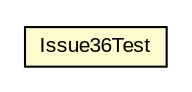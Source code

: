 #!/usr/local/bin/dot
#
# Class diagram 
# Generated by UMLGraph version 5.1 (http://www.umlgraph.org/)
#

digraph G {
	edge [fontname="arial",fontsize=10,labelfontname="arial",labelfontsize=10];
	node [fontname="arial",fontsize=10,shape=plaintext];
	nodesep=0.25;
	ranksep=0.5;
	// com.helger.schematron.supplementary.Issue36Test
	c1178 [label=<<table title="com.helger.schematron.supplementary.Issue36Test" border="0" cellborder="1" cellspacing="0" cellpadding="2" port="p" bgcolor="lemonChiffon" href="./Issue36Test.html">
		<tr><td><table border="0" cellspacing="0" cellpadding="1">
<tr><td align="center" balign="center"> Issue36Test </td></tr>
		</table></td></tr>
		</table>>, fontname="arial", fontcolor="black", fontsize=10.0];
}

